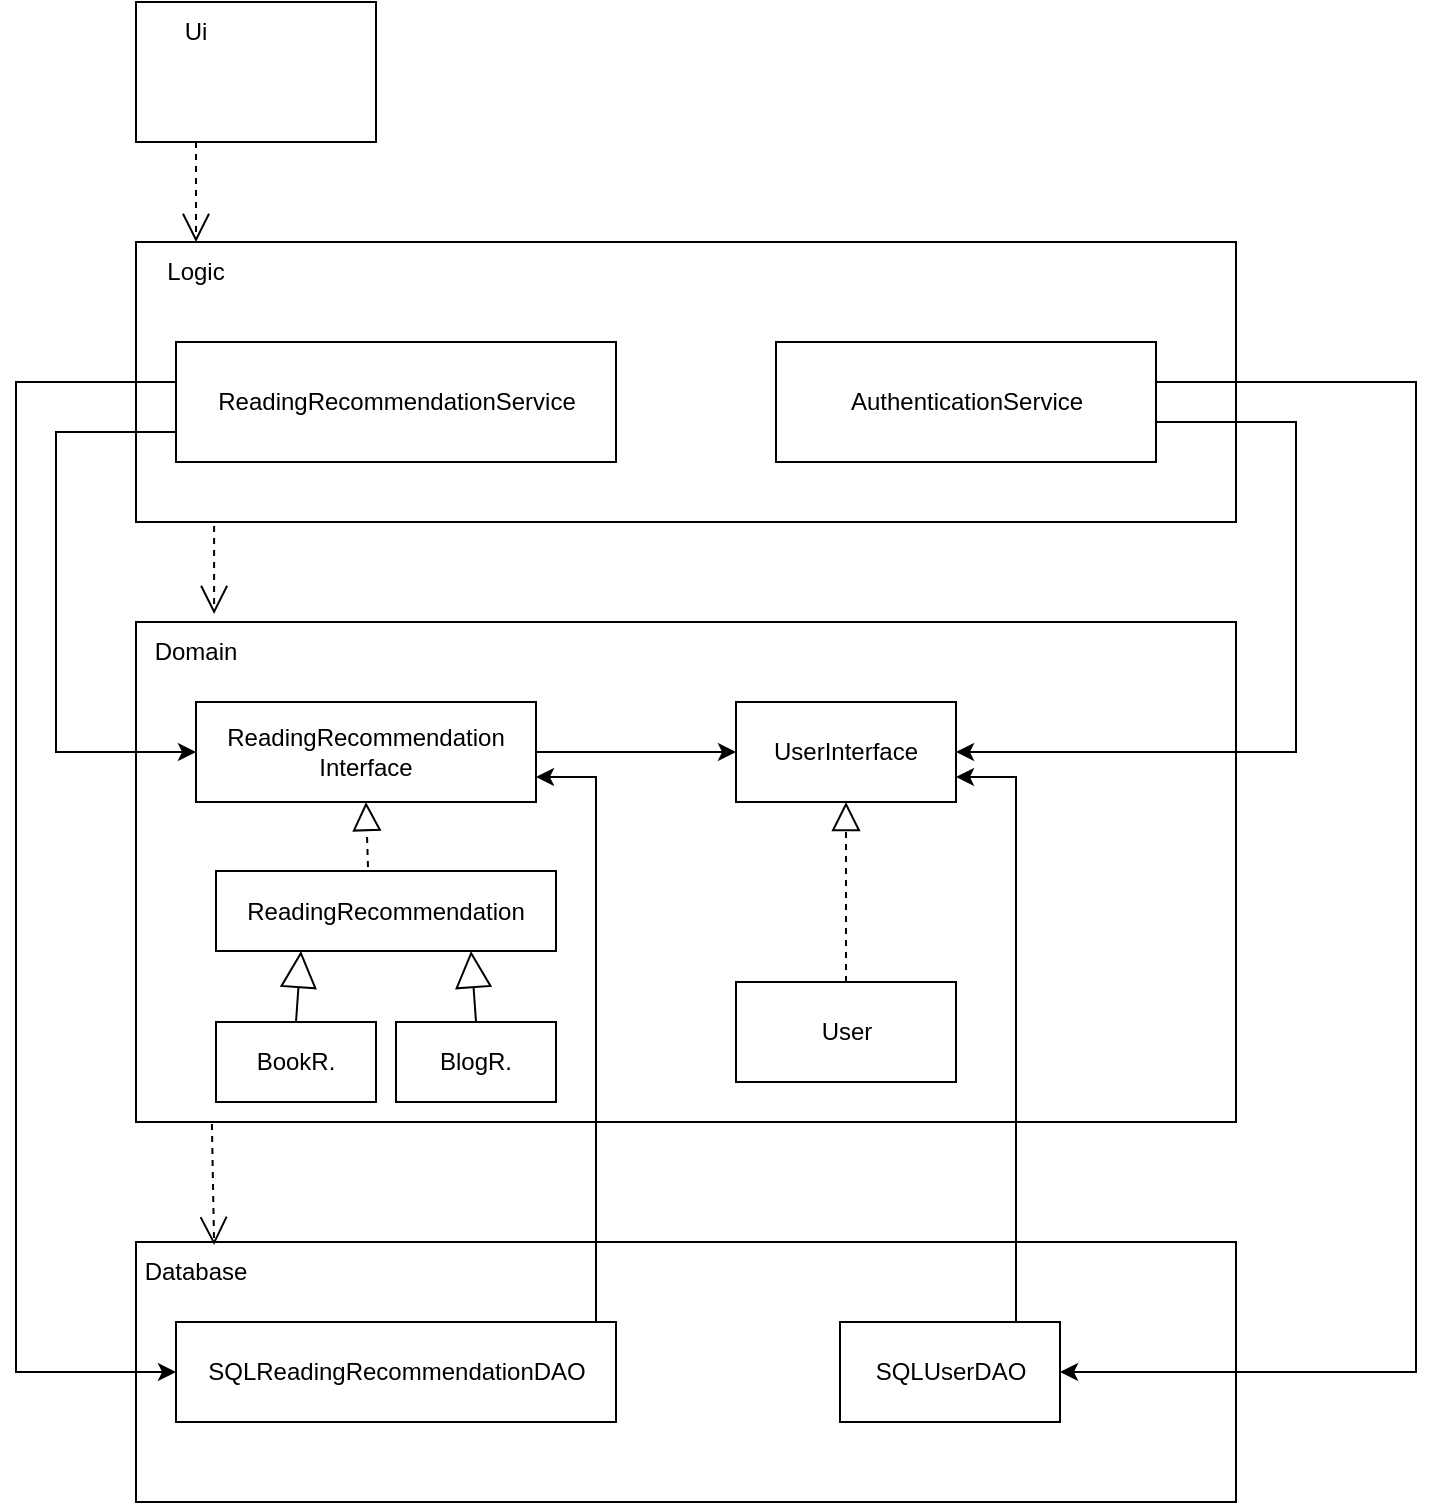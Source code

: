 <mxfile version="15.8.6" type="device"><diagram id="3MBql3dUN0tBPHfLaP-6" name="Page-1"><mxGraphModel dx="1422" dy="752" grid="1" gridSize="10" guides="1" tooltips="1" connect="1" arrows="1" fold="1" page="1" pageScale="1" pageWidth="827" pageHeight="1169" math="0" shadow="0"><root><mxCell id="0"/><mxCell id="1" parent="0"/><mxCell id="lBC_OEFlK9UoUWcQMEWr-35" value="" style="rounded=0;whiteSpace=wrap;html=1;" parent="1" vertex="1"><mxGeometry x="80" y="730" width="550" height="130" as="geometry"/></mxCell><mxCell id="lBC_OEFlK9UoUWcQMEWr-31" value="" style="rounded=0;whiteSpace=wrap;html=1;" parent="1" vertex="1"><mxGeometry x="80" y="420" width="550" height="250" as="geometry"/></mxCell><mxCell id="lBC_OEFlK9UoUWcQMEWr-28" value="" style="rounded=0;whiteSpace=wrap;html=1;" parent="1" vertex="1"><mxGeometry x="80" y="230" width="550" height="140" as="geometry"/></mxCell><mxCell id="lBC_OEFlK9UoUWcQMEWr-3" value="ReadingRecommendation" style="rounded=0;whiteSpace=wrap;html=1;" parent="1" vertex="1"><mxGeometry x="120" y="544.5" width="170" height="40" as="geometry"/></mxCell><mxCell id="lBC_OEFlK9UoUWcQMEWr-4" value="BookR." style="rounded=0;whiteSpace=wrap;html=1;" parent="1" vertex="1"><mxGeometry x="120" y="620" width="80" height="40" as="geometry"/></mxCell><mxCell id="lBC_OEFlK9UoUWcQMEWr-5" value="BlogR." style="rounded=0;whiteSpace=wrap;html=1;" parent="1" vertex="1"><mxGeometry x="210" y="620" width="80" height="40" as="geometry"/></mxCell><mxCell id="lBC_OEFlK9UoUWcQMEWr-6" value="Extends" style="endArrow=block;endSize=16;endFill=0;html=1;rounded=0;exitX=0.5;exitY=0;exitDx=0;exitDy=0;fontColor=none;noLabel=1;entryX=0.25;entryY=1;entryDx=0;entryDy=0;" parent="1" source="lBC_OEFlK9UoUWcQMEWr-4" target="lBC_OEFlK9UoUWcQMEWr-3" edge="1"><mxGeometry width="160" relative="1" as="geometry"><mxPoint x="330" y="380" as="sourcePoint"/><mxPoint x="150" y="500" as="targetPoint"/></mxGeometry></mxCell><mxCell id="lBC_OEFlK9UoUWcQMEWr-7" value="Extends" style="endArrow=block;endSize=16;endFill=0;html=1;rounded=0;exitX=0.5;exitY=0;exitDx=0;exitDy=0;fontColor=none;noLabel=1;entryX=0.75;entryY=1;entryDx=0;entryDy=0;" parent="1" source="lBC_OEFlK9UoUWcQMEWr-5" target="lBC_OEFlK9UoUWcQMEWr-3" edge="1"><mxGeometry width="160" relative="1" as="geometry"><mxPoint x="330" y="380" as="sourcePoint"/><mxPoint x="250" y="500" as="targetPoint"/></mxGeometry></mxCell><mxCell id="lBC_OEFlK9UoUWcQMEWr-8" value="" style="endArrow=block;dashed=1;endFill=0;endSize=12;html=1;rounded=0;exitX=0.447;exitY=-0.05;exitDx=0;exitDy=0;entryX=0.5;entryY=1;entryDx=0;entryDy=0;exitPerimeter=0;" parent="1" source="lBC_OEFlK9UoUWcQMEWr-3" target="kdIKPyR4sRoULUTjnHCE-1" edge="1"><mxGeometry width="160" relative="1" as="geometry"><mxPoint x="330" y="380" as="sourcePoint"/><mxPoint x="400" y="320" as="targetPoint"/></mxGeometry></mxCell><mxCell id="lBC_OEFlK9UoUWcQMEWr-12" value="User" style="html=1;" parent="1" vertex="1"><mxGeometry x="380" y="600" width="110" height="50" as="geometry"/></mxCell><mxCell id="kdIKPyR4sRoULUTjnHCE-9" style="edgeStyle=orthogonalEdgeStyle;rounded=0;orthogonalLoop=1;jettySize=auto;html=1;fontColor=none;entryX=0;entryY=0.5;entryDx=0;entryDy=0;" parent="1" source="lBC_OEFlK9UoUWcQMEWr-14" target="kdIKPyR4sRoULUTjnHCE-13" edge="1"><mxGeometry relative="1" as="geometry"><mxPoint x="60" y="795" as="targetPoint"/><Array as="points"><mxPoint x="20" y="300"/><mxPoint x="20" y="795"/></Array></mxGeometry></mxCell><mxCell id="lBC_OEFlK9UoUWcQMEWr-14" value="ReadingRecommendationService" style="html=1;" parent="1" vertex="1"><mxGeometry x="100" y="280" width="220" height="60" as="geometry"/></mxCell><mxCell id="lBC_OEFlK9UoUWcQMEWr-17" style="edgeStyle=orthogonalEdgeStyle;rounded=0;orthogonalLoop=1;jettySize=auto;html=1;entryX=1;entryY=0.5;entryDx=0;entryDy=0;" parent="1" source="lBC_OEFlK9UoUWcQMEWr-15" target="kdIKPyR4sRoULUTjnHCE-2" edge="1"><mxGeometry relative="1" as="geometry"><Array as="points"><mxPoint x="660" y="320"/><mxPoint x="660" y="485"/></Array></mxGeometry></mxCell><mxCell id="kdIKPyR4sRoULUTjnHCE-10" style="edgeStyle=orthogonalEdgeStyle;rounded=0;orthogonalLoop=1;jettySize=auto;html=1;fontColor=none;entryX=1;entryY=0.5;entryDx=0;entryDy=0;" parent="1" source="lBC_OEFlK9UoUWcQMEWr-15" target="kdIKPyR4sRoULUTjnHCE-14" edge="1"><mxGeometry relative="1" as="geometry"><mxPoint x="570" y="795" as="targetPoint"/><Array as="points"><mxPoint x="720" y="300"/><mxPoint x="720" y="795"/></Array></mxGeometry></mxCell><mxCell id="lBC_OEFlK9UoUWcQMEWr-15" value="AuthenticationService" style="html=1;" parent="1" vertex="1"><mxGeometry x="400" y="280" width="190" height="60" as="geometry"/></mxCell><mxCell id="lBC_OEFlK9UoUWcQMEWr-16" value="" style="endArrow=classic;html=1;rounded=0;exitX=0;exitY=0.75;exitDx=0;exitDy=0;entryX=0;entryY=0.5;entryDx=0;entryDy=0;" parent="1" source="lBC_OEFlK9UoUWcQMEWr-14" target="kdIKPyR4sRoULUTjnHCE-1" edge="1"><mxGeometry width="50" height="50" relative="1" as="geometry"><mxPoint x="390" y="380" as="sourcePoint"/><mxPoint x="440" y="330" as="targetPoint"/><Array as="points"><mxPoint x="40" y="325"/><mxPoint x="40" y="485"/></Array></mxGeometry></mxCell><mxCell id="lBC_OEFlK9UoUWcQMEWr-27" value="" style="rounded=0;whiteSpace=wrap;html=1;" parent="1" vertex="1"><mxGeometry x="80" y="110" width="120" height="70" as="geometry"/></mxCell><mxCell id="lBC_OEFlK9UoUWcQMEWr-29" value="Logic" style="text;html=1;strokeColor=none;fillColor=none;align=center;verticalAlign=middle;whiteSpace=wrap;rounded=0;" parent="1" vertex="1"><mxGeometry x="80" y="230" width="60" height="30" as="geometry"/></mxCell><mxCell id="lBC_OEFlK9UoUWcQMEWr-34" value="Domain" style="text;html=1;strokeColor=none;fillColor=none;align=center;verticalAlign=middle;whiteSpace=wrap;rounded=0;" parent="1" vertex="1"><mxGeometry x="80" y="420" width="60" height="30" as="geometry"/></mxCell><mxCell id="lBC_OEFlK9UoUWcQMEWr-36" value="Database" style="text;html=1;strokeColor=none;fillColor=none;align=center;verticalAlign=middle;whiteSpace=wrap;rounded=0;" parent="1" vertex="1"><mxGeometry x="80" y="730" width="60" height="30" as="geometry"/></mxCell><mxCell id="kdIKPyR4sRoULUTjnHCE-8" style="edgeStyle=orthogonalEdgeStyle;rounded=0;orthogonalLoop=1;jettySize=auto;html=1;exitX=1;exitY=0.5;exitDx=0;exitDy=0;entryX=0;entryY=0.5;entryDx=0;entryDy=0;fontColor=none;" parent="1" source="kdIKPyR4sRoULUTjnHCE-1" target="kdIKPyR4sRoULUTjnHCE-2" edge="1"><mxGeometry relative="1" as="geometry"/></mxCell><mxCell id="kdIKPyR4sRoULUTjnHCE-1" value="&lt;div&gt;ReadingRecommendation&lt;/div&gt;&lt;div&gt;Interface&lt;/div&gt;" style="rounded=0;whiteSpace=wrap;html=1;" parent="1" vertex="1"><mxGeometry x="110" y="460" width="170" height="50" as="geometry"/></mxCell><mxCell id="kdIKPyR4sRoULUTjnHCE-2" value="UserInterface" style="rounded=0;whiteSpace=wrap;html=1;" parent="1" vertex="1"><mxGeometry x="380" y="460" width="110" height="50" as="geometry"/></mxCell><mxCell id="kdIKPyR4sRoULUTjnHCE-3" value="" style="endArrow=block;dashed=1;endFill=0;endSize=12;html=1;rounded=0;entryX=0.5;entryY=1;entryDx=0;entryDy=0;exitX=0.5;exitY=0;exitDx=0;exitDy=0;" parent="1" source="lBC_OEFlK9UoUWcQMEWr-12" target="kdIKPyR4sRoULUTjnHCE-2" edge="1"><mxGeometry width="160" relative="1" as="geometry"><mxPoint x="450" y="440" as="sourcePoint"/><mxPoint x="445" y="420" as="targetPoint"/></mxGeometry></mxCell><mxCell id="kdIKPyR4sRoULUTjnHCE-5" value="Use" style="endArrow=open;endSize=12;dashed=1;rounded=0;exitX=0.25;exitY=1;exitDx=0;exitDy=0;html=1;fontColor=none;noLabel=1;" parent="1" source="lBC_OEFlK9UoUWcQMEWr-27" edge="1"><mxGeometry x="-1" y="72" width="160" relative="1" as="geometry"><mxPoint x="330" y="350" as="sourcePoint"/><mxPoint x="110" y="230" as="targetPoint"/><mxPoint x="-2" y="-15" as="offset"/></mxGeometry></mxCell><mxCell id="kdIKPyR4sRoULUTjnHCE-6" value="Use" style="endArrow=open;endSize=12;dashed=1;rounded=0;exitX=0.071;exitY=1.014;exitDx=0;exitDy=0;html=1;fontColor=none;noLabel=1;exitPerimeter=0;entryX=0.071;entryY=-0.016;entryDx=0;entryDy=0;entryPerimeter=0;" parent="1" source="lBC_OEFlK9UoUWcQMEWr-28" target="lBC_OEFlK9UoUWcQMEWr-31" edge="1"><mxGeometry x="-1" y="72" width="160" relative="1" as="geometry"><mxPoint x="150" y="290" as="sourcePoint"/><mxPoint x="120" y="290" as="targetPoint"/><mxPoint x="-2" y="-15" as="offset"/></mxGeometry></mxCell><mxCell id="kdIKPyR4sRoULUTjnHCE-7" value="Use" style="endArrow=open;endSize=12;dashed=1;rounded=0;exitX=0.069;exitY=1.004;exitDx=0;exitDy=0;html=1;fontColor=none;noLabel=1;exitPerimeter=0;entryX=0.071;entryY=0.012;entryDx=0;entryDy=0;entryPerimeter=0;" parent="1" source="lBC_OEFlK9UoUWcQMEWr-31" target="lBC_OEFlK9UoUWcQMEWr-35" edge="1"><mxGeometry x="-1" y="72" width="160" relative="1" as="geometry"><mxPoint x="120" y="600" as="sourcePoint"/><mxPoint x="118" y="680" as="targetPoint"/><mxPoint x="-2" y="-15" as="offset"/></mxGeometry></mxCell><mxCell id="4_pw7mxWPAzESqxArbMs-2" style="edgeStyle=orthogonalEdgeStyle;rounded=0;orthogonalLoop=1;jettySize=auto;html=1;exitX=0.75;exitY=0;exitDx=0;exitDy=0;entryX=1;entryY=0.75;entryDx=0;entryDy=0;" edge="1" parent="1" source="kdIKPyR4sRoULUTjnHCE-13" target="kdIKPyR4sRoULUTjnHCE-1"><mxGeometry relative="1" as="geometry"><Array as="points"><mxPoint x="310" y="770"/><mxPoint x="310" y="498"/></Array></mxGeometry></mxCell><mxCell id="kdIKPyR4sRoULUTjnHCE-13" value="SQLReadingRecommendationDAO" style="html=1;fontColor=none;" parent="1" vertex="1"><mxGeometry x="100" y="770" width="220" height="50" as="geometry"/></mxCell><mxCell id="4_pw7mxWPAzESqxArbMs-1" style="edgeStyle=orthogonalEdgeStyle;rounded=0;orthogonalLoop=1;jettySize=auto;html=1;entryX=1;entryY=0.75;entryDx=0;entryDy=0;" edge="1" parent="1" source="kdIKPyR4sRoULUTjnHCE-14" target="kdIKPyR4sRoULUTjnHCE-2"><mxGeometry relative="1" as="geometry"><Array as="points"><mxPoint x="520" y="498"/></Array></mxGeometry></mxCell><mxCell id="kdIKPyR4sRoULUTjnHCE-14" value="SQLUserDAO" style="html=1;fontColor=none;" parent="1" vertex="1"><mxGeometry x="432" y="770" width="110" height="50" as="geometry"/></mxCell><mxCell id="kdIKPyR4sRoULUTjnHCE-16" value="Ui" style="text;html=1;strokeColor=none;fillColor=none;align=center;verticalAlign=middle;whiteSpace=wrap;rounded=0;fontColor=none;" parent="1" vertex="1"><mxGeometry x="80" y="110" width="60" height="30" as="geometry"/></mxCell></root></mxGraphModel></diagram></mxfile>